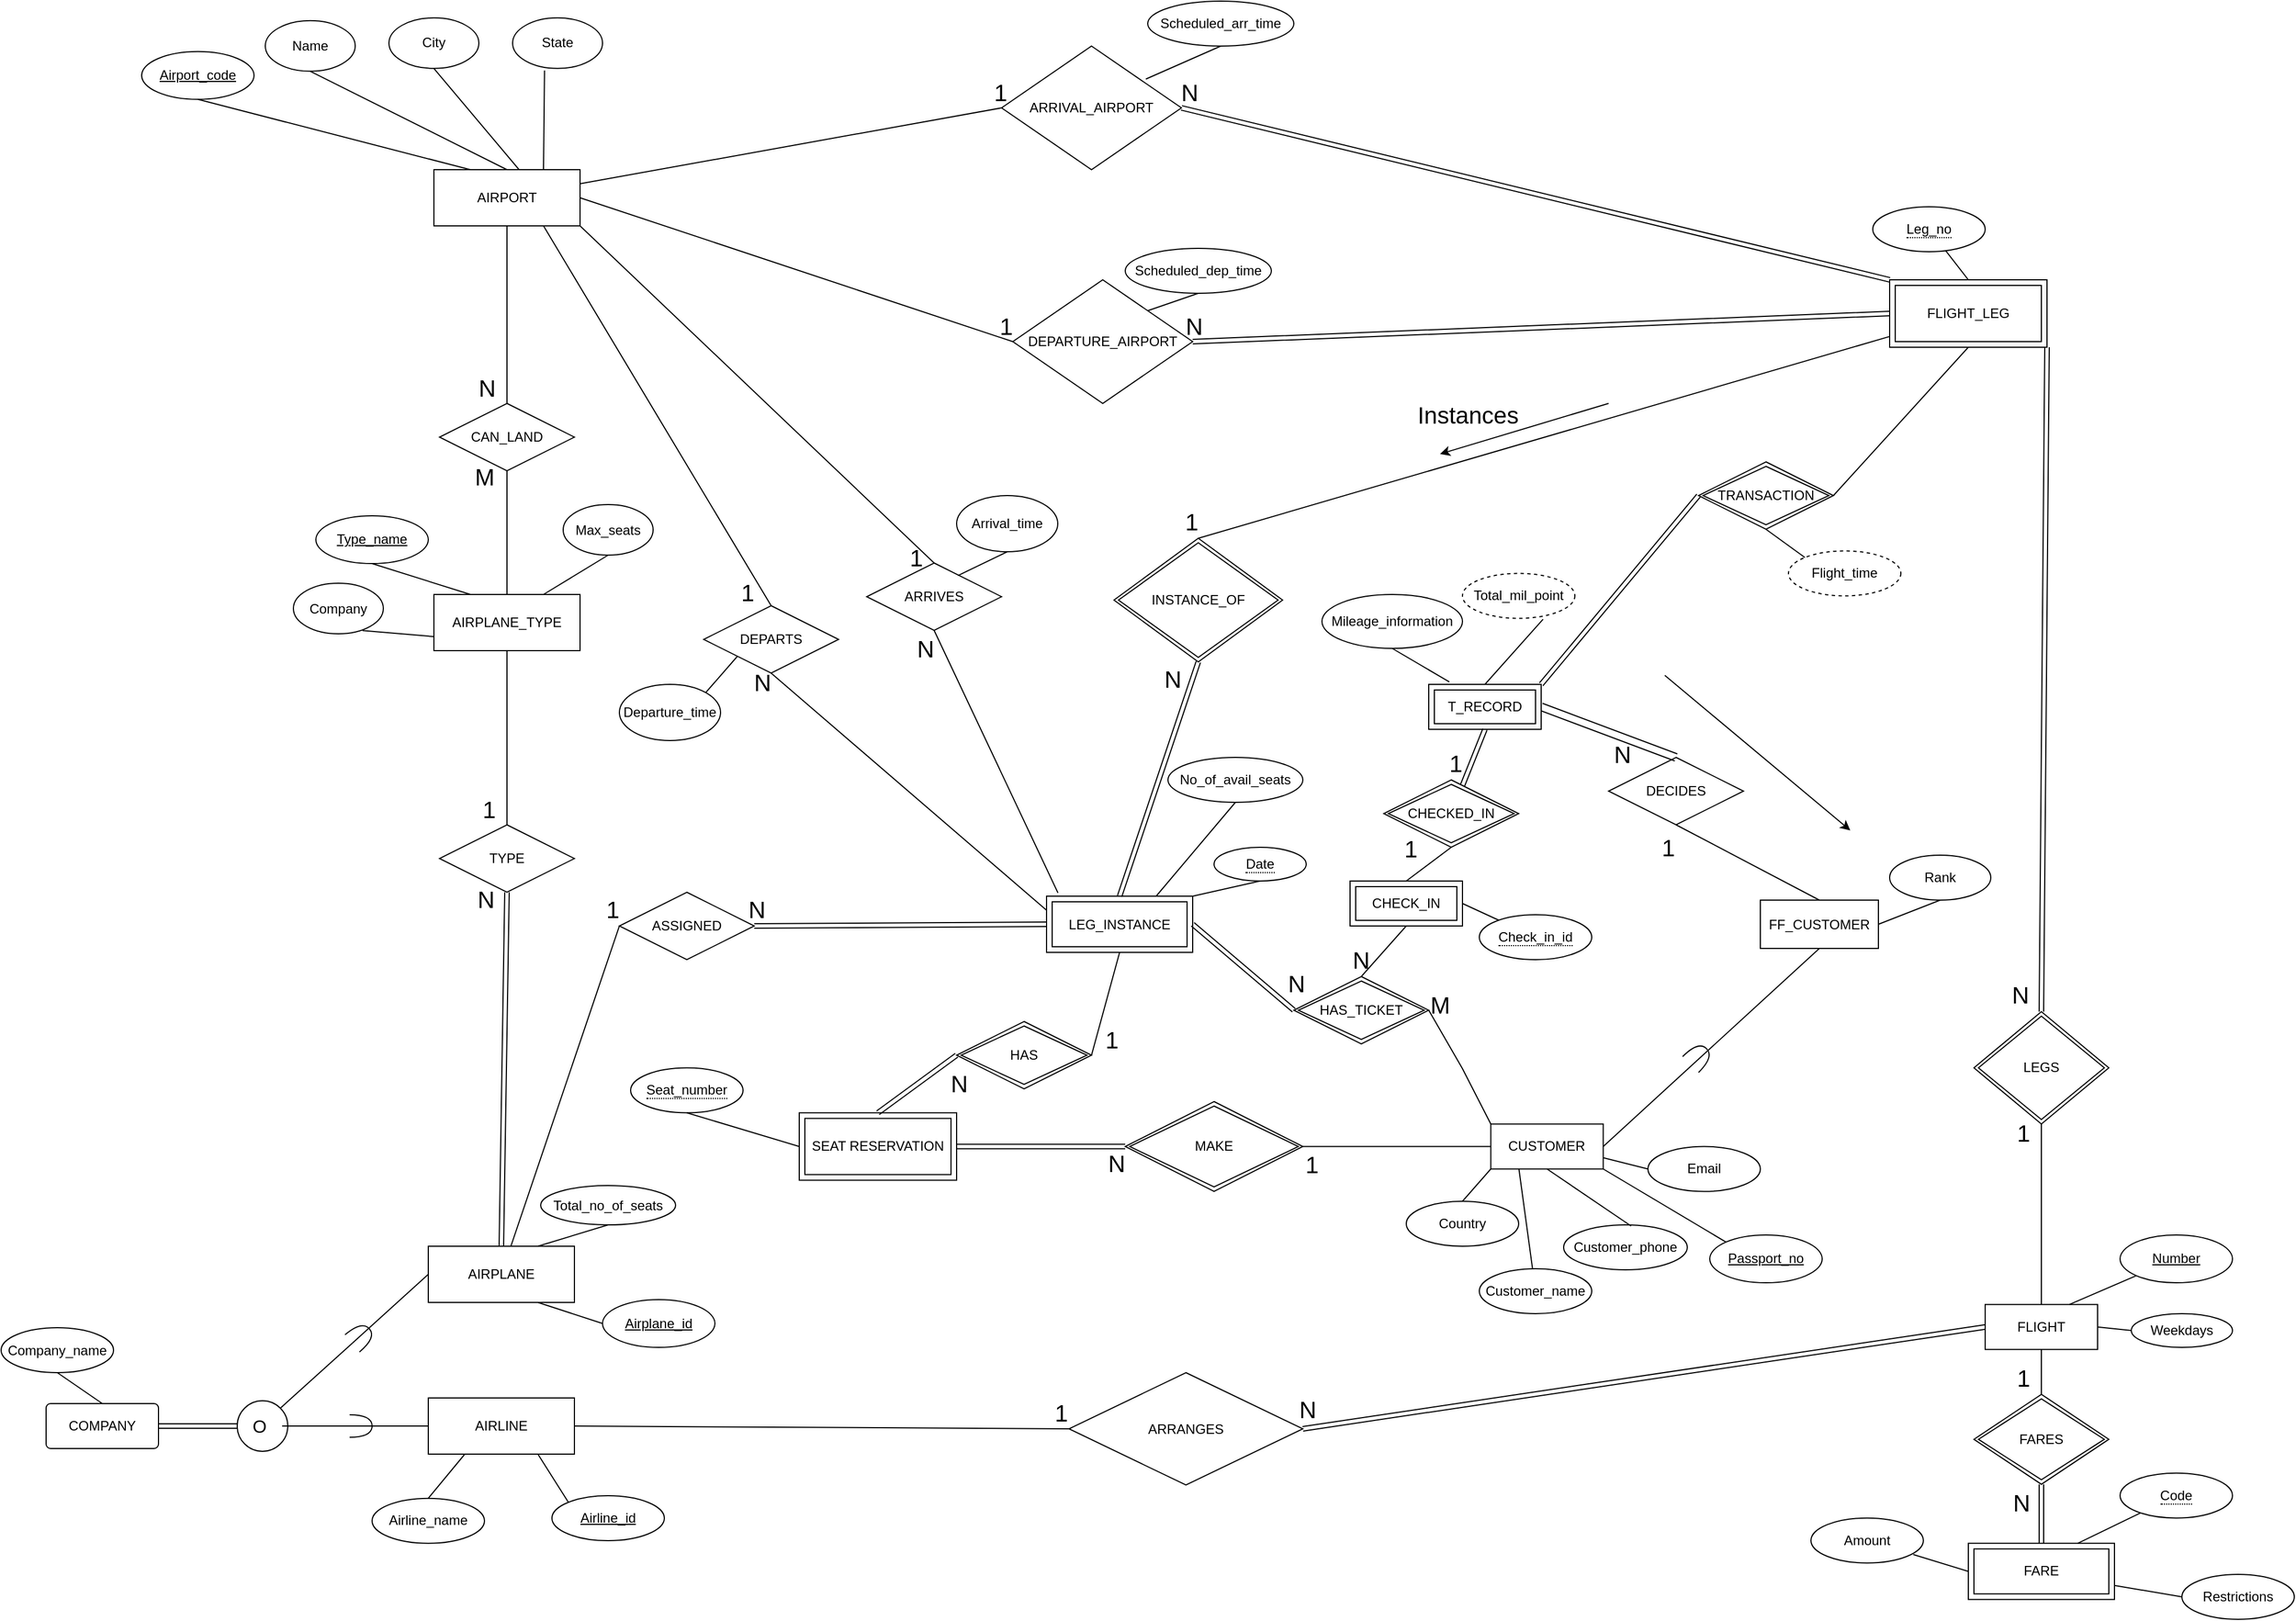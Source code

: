 <mxfile version="14.1.8" type="device"><diagram id="0m6Lggk0SU_BFl-Y3Bvq" name="Sayfa -1"><mxGraphModel dx="1024" dy="2246" grid="1" gridSize="10" guides="1" tooltips="1" connect="1" arrows="1" fold="1" page="1" pageScale="1" pageWidth="2336" pageHeight="1654" math="0" shadow="0"><root><mxCell id="0"/><mxCell id="1" parent="0"/><mxCell id="-zjfR3JGXEc7XonDMsjY-28" value="AIRPORT" style="whiteSpace=wrap;html=1;align=center;spacing=2;" parent="1" vertex="1"><mxGeometry x="525" y="-1430" width="130" height="50" as="geometry"/></mxCell><mxCell id="-zjfR3JGXEc7XonDMsjY-29" value="Airport_code" style="ellipse;whiteSpace=wrap;html=1;align=center;fontStyle=4;spacing=2;" parent="1" vertex="1"><mxGeometry x="265" y="-1535.09" width="100" height="42.5" as="geometry"/></mxCell><mxCell id="-zjfR3JGXEc7XonDMsjY-30" value="Name" style="ellipse;whiteSpace=wrap;html=1;align=center;spacing=2;" parent="1" vertex="1"><mxGeometry x="375" y="-1562.59" width="80" height="45" as="geometry"/></mxCell><mxCell id="-zjfR3JGXEc7XonDMsjY-32" value="City" style="ellipse;whiteSpace=wrap;html=1;align=center;spacing=2;" parent="1" vertex="1"><mxGeometry x="485" y="-1565.09" width="80" height="45" as="geometry"/></mxCell><mxCell id="-zjfR3JGXEc7XonDMsjY-34" value="State" style="ellipse;whiteSpace=wrap;html=1;align=center;spacing=2;" parent="1" vertex="1"><mxGeometry x="595" y="-1565.09" width="80" height="45" as="geometry"/></mxCell><mxCell id="-zjfR3JGXEc7XonDMsjY-36" value="" style="endArrow=none;html=1;rounded=0;entryX=0.25;entryY=0;entryDx=0;entryDy=0;exitX=0.5;exitY=1;exitDx=0;exitDy=0;spacing=2;" parent="1" source="-zjfR3JGXEc7XonDMsjY-29" target="-zjfR3JGXEc7XonDMsjY-28" edge="1"><mxGeometry relative="1" as="geometry"><mxPoint x="305" y="-1490.09" as="sourcePoint"/><mxPoint x="465" y="-1490.09" as="targetPoint"/></mxGeometry></mxCell><mxCell id="-zjfR3JGXEc7XonDMsjY-39" value="" style="endArrow=none;html=1;rounded=0;entryX=0.5;entryY=0;entryDx=0;entryDy=0;exitX=0.5;exitY=1;exitDx=0;exitDy=0;spacing=2;" parent="1" source="-zjfR3JGXEc7XonDMsjY-30" target="-zjfR3JGXEc7XonDMsjY-28" edge="1"><mxGeometry relative="1" as="geometry"><mxPoint x="485" y="-1520.09" as="sourcePoint"/><mxPoint x="645" y="-1520.09" as="targetPoint"/></mxGeometry></mxCell><mxCell id="-zjfR3JGXEc7XonDMsjY-40" value="" style="endArrow=none;html=1;rounded=0;entryX=0.583;entryY=0;entryDx=0;entryDy=0;exitX=0.5;exitY=1;exitDx=0;exitDy=0;entryPerimeter=0;spacing=2;" parent="1" source="-zjfR3JGXEc7XonDMsjY-32" target="-zjfR3JGXEc7XonDMsjY-28" edge="1"><mxGeometry relative="1" as="geometry"><mxPoint x="495" y="-1510.09" as="sourcePoint"/><mxPoint x="525" y="-1450.09" as="targetPoint"/></mxGeometry></mxCell><mxCell id="-zjfR3JGXEc7XonDMsjY-41" value="" style="endArrow=none;html=1;rounded=0;entryX=0.75;entryY=0;entryDx=0;entryDy=0;exitX=0.355;exitY=1.04;exitDx=0;exitDy=0;exitPerimeter=0;spacing=2;" parent="1" source="-zjfR3JGXEc7XonDMsjY-34" target="-zjfR3JGXEc7XonDMsjY-28" edge="1"><mxGeometry relative="1" as="geometry"><mxPoint x="505" y="-1500.09" as="sourcePoint"/><mxPoint x="535" y="-1440.09" as="targetPoint"/></mxGeometry></mxCell><mxCell id="-zjfR3JGXEc7XonDMsjY-42" style="edgeStyle=orthogonalEdgeStyle;rounded=0;orthogonalLoop=1;jettySize=auto;html=1;exitX=0.5;exitY=1;exitDx=0;exitDy=0;spacing=2;" parent="1" source="-zjfR3JGXEc7XonDMsjY-28" target="-zjfR3JGXEc7XonDMsjY-28" edge="1"><mxGeometry relative="1" as="geometry"/></mxCell><mxCell id="l165lB3-NGiqIHJ3d1AK-7" value="CAN_LAND" style="shape=rhombus;perimeter=rhombusPerimeter;whiteSpace=wrap;html=1;align=center;spacing=2;" parent="1" vertex="1"><mxGeometry x="530" y="-1222" width="120" height="60" as="geometry"/></mxCell><mxCell id="l165lB3-NGiqIHJ3d1AK-9" value="" style="endArrow=none;html=1;rounded=0;entryX=0.5;entryY=1;entryDx=0;entryDy=0;spacing=2;" parent="1" target="l165lB3-NGiqIHJ3d1AK-7" edge="1"><mxGeometry relative="1" as="geometry"><mxPoint x="590" y="-1052" as="sourcePoint"/><mxPoint x="820" y="-1072" as="targetPoint"/></mxGeometry></mxCell><mxCell id="l165lB3-NGiqIHJ3d1AK-10" value="M" style="resizable=0;html=1;align=right;verticalAlign=bottom;fontSize=21;spacing=2;" parent="l165lB3-NGiqIHJ3d1AK-9" connectable="0" vertex="1"><mxGeometry x="1" relative="1" as="geometry"><mxPoint x="-10.04" y="19.72" as="offset"/></mxGeometry></mxCell><mxCell id="l165lB3-NGiqIHJ3d1AK-11" value="" style="endArrow=none;html=1;rounded=0;exitX=0.5;exitY=1;exitDx=0;exitDy=0;entryX=0.5;entryY=0;entryDx=0;entryDy=0;spacing=2;" parent="1" source="-zjfR3JGXEc7XonDMsjY-28" target="l165lB3-NGiqIHJ3d1AK-7" edge="1"><mxGeometry relative="1" as="geometry"><mxPoint x="660" y="-1242" as="sourcePoint"/><mxPoint x="820" y="-1242" as="targetPoint"/></mxGeometry></mxCell><mxCell id="l165lB3-NGiqIHJ3d1AK-12" value="&lt;font style=&quot;font-size: 21px&quot;&gt;N&lt;/font&gt;" style="resizable=0;html=1;align=right;verticalAlign=bottom;spacing=2;" parent="l165lB3-NGiqIHJ3d1AK-11" connectable="0" vertex="1"><mxGeometry x="1" relative="1" as="geometry"><mxPoint x="-10" as="offset"/></mxGeometry></mxCell><mxCell id="l165lB3-NGiqIHJ3d1AK-14" value="AIRPLANE_TYPE" style="whiteSpace=wrap;html=1;align=center;spacing=2;" parent="1" vertex="1"><mxGeometry x="525" y="-1052" width="130" height="50" as="geometry"/></mxCell><mxCell id="l165lB3-NGiqIHJ3d1AK-16" value="Type_name" style="ellipse;whiteSpace=wrap;html=1;align=center;fontStyle=4;spacing=2;" parent="1" vertex="1"><mxGeometry x="420" y="-1122" width="100" height="42.5" as="geometry"/></mxCell><mxCell id="l165lB3-NGiqIHJ3d1AK-18" value="Max_seats" style="ellipse;whiteSpace=wrap;html=1;align=center;spacing=2;" parent="1" vertex="1"><mxGeometry x="640" y="-1132" width="80" height="45" as="geometry"/></mxCell><mxCell id="l165lB3-NGiqIHJ3d1AK-19" value="" style="endArrow=none;html=1;rounded=0;entryX=0.5;entryY=1;entryDx=0;entryDy=0;exitX=0.75;exitY=0;exitDx=0;exitDy=0;spacing=2;" parent="1" source="l165lB3-NGiqIHJ3d1AK-14" target="l165lB3-NGiqIHJ3d1AK-18" edge="1"><mxGeometry relative="1" as="geometry"><mxPoint x="660" y="-1132" as="sourcePoint"/><mxPoint x="820" y="-1132" as="targetPoint"/></mxGeometry></mxCell><mxCell id="l165lB3-NGiqIHJ3d1AK-21" value="Company" style="ellipse;whiteSpace=wrap;html=1;align=center;spacing=2;" parent="1" vertex="1"><mxGeometry x="400" y="-1062" width="80" height="45" as="geometry"/></mxCell><mxCell id="l165lB3-NGiqIHJ3d1AK-22" value="" style="endArrow=none;html=1;rounded=0;entryX=0.5;entryY=1;entryDx=0;entryDy=0;exitX=0.25;exitY=0;exitDx=0;exitDy=0;spacing=2;" parent="1" source="l165lB3-NGiqIHJ3d1AK-14" target="l165lB3-NGiqIHJ3d1AK-16" edge="1"><mxGeometry relative="1" as="geometry"><mxPoint x="632.5" y="-1042" as="sourcePoint"/><mxPoint x="690" y="-1077" as="targetPoint"/></mxGeometry></mxCell><mxCell id="l165lB3-NGiqIHJ3d1AK-23" value="" style="endArrow=none;html=1;rounded=0;entryX=0;entryY=0.75;entryDx=0;entryDy=0;exitX=0.769;exitY=0.936;exitDx=0;exitDy=0;exitPerimeter=0;spacing=2;" parent="1" source="l165lB3-NGiqIHJ3d1AK-21" target="l165lB3-NGiqIHJ3d1AK-14" edge="1"><mxGeometry relative="1" as="geometry"><mxPoint x="460" y="-1022" as="sourcePoint"/><mxPoint x="520" y="-1012" as="targetPoint"/></mxGeometry></mxCell><mxCell id="l165lB3-NGiqIHJ3d1AK-26" value="" style="endArrow=none;html=1;rounded=0;exitX=0.5;exitY=1;exitDx=0;exitDy=0;spacing=2;" parent="1" source="l165lB3-NGiqIHJ3d1AK-14" target="l165lB3-NGiqIHJ3d1AK-28" edge="1"><mxGeometry relative="1" as="geometry"><mxPoint x="680" y="-892" as="sourcePoint"/><mxPoint x="590" y="-892" as="targetPoint"/></mxGeometry></mxCell><mxCell id="l165lB3-NGiqIHJ3d1AK-27" value="1" style="resizable=0;html=1;align=right;verticalAlign=bottom;fontSize=21;spacing=2;" parent="l165lB3-NGiqIHJ3d1AK-26" connectable="0" vertex="1"><mxGeometry x="1" relative="1" as="geometry"><mxPoint x="-10" as="offset"/></mxGeometry></mxCell><mxCell id="l165lB3-NGiqIHJ3d1AK-28" value="TYPE" style="shape=rhombus;perimeter=rhombusPerimeter;whiteSpace=wrap;html=1;align=center;spacing=2;" parent="1" vertex="1"><mxGeometry x="530" y="-847" width="120" height="60" as="geometry"/></mxCell><mxCell id="l165lB3-NGiqIHJ3d1AK-29" value="" style="shape=link;html=1;rounded=0;entryX=0.5;entryY=1;entryDx=0;entryDy=0;exitX=0.5;exitY=0;exitDx=0;exitDy=0;spacing=2;" parent="1" source="l165lB3-NGiqIHJ3d1AK-31" target="l165lB3-NGiqIHJ3d1AK-28" edge="1"><mxGeometry relative="1" as="geometry"><mxPoint x="590" y="-792" as="sourcePoint"/><mxPoint x="840" y="-822" as="targetPoint"/></mxGeometry></mxCell><mxCell id="l165lB3-NGiqIHJ3d1AK-30" value="N" style="resizable=0;html=1;align=right;verticalAlign=bottom;fontSize=21;spacing=2;" parent="l165lB3-NGiqIHJ3d1AK-29" connectable="0" vertex="1"><mxGeometry x="1" relative="1" as="geometry"><mxPoint x="-10" y="20" as="offset"/></mxGeometry></mxCell><mxCell id="l165lB3-NGiqIHJ3d1AK-31" value="AIRPLANE" style="whiteSpace=wrap;html=1;align=center;strokeOpacity=100;spacing=2;" parent="1" vertex="1"><mxGeometry x="520" y="-472" width="130" height="50" as="geometry"/></mxCell><mxCell id="l165lB3-NGiqIHJ3d1AK-32" value="Airplane_id" style="ellipse;whiteSpace=wrap;html=1;align=center;fontStyle=4;spacing=2;" parent="1" vertex="1"><mxGeometry x="675" y="-424.5" width="100" height="42.5" as="geometry"/></mxCell><mxCell id="l165lB3-NGiqIHJ3d1AK-33" value="" style="endArrow=none;html=1;rounded=0;exitX=0;exitY=0.5;exitDx=0;exitDy=0;entryX=0.75;entryY=1;entryDx=0;entryDy=0;spacing=2;" parent="1" source="l165lB3-NGiqIHJ3d1AK-32" target="l165lB3-NGiqIHJ3d1AK-31" edge="1"><mxGeometry relative="1" as="geometry"><mxPoint x="450" y="-752" as="sourcePoint"/><mxPoint x="610" y="-752" as="targetPoint"/></mxGeometry></mxCell><mxCell id="l165lB3-NGiqIHJ3d1AK-34" value="Total_no_of_seats" style="ellipse;whiteSpace=wrap;html=1;align=center;spacing=2;" parent="1" vertex="1"><mxGeometry x="620" y="-526" width="120" height="35" as="geometry"/></mxCell><mxCell id="l165lB3-NGiqIHJ3d1AK-35" value="" style="endArrow=none;html=1;rounded=0;exitX=0.75;exitY=0;exitDx=0;exitDy=0;entryX=0.5;entryY=1;entryDx=0;entryDy=0;spacing=2;" parent="1" source="l165lB3-NGiqIHJ3d1AK-31" target="l165lB3-NGiqIHJ3d1AK-34" edge="1"><mxGeometry relative="1" as="geometry"><mxPoint x="600" y="-872" as="sourcePoint"/><mxPoint x="760" y="-872" as="targetPoint"/></mxGeometry></mxCell><mxCell id="l165lB3-NGiqIHJ3d1AK-36" value="" style="endArrow=none;html=1;rounded=0;entryX=0;entryY=0.5;entryDx=0;entryDy=0;spacing=2;" parent="1" source="l165lB3-NGiqIHJ3d1AK-31" target="l165lB3-NGiqIHJ3d1AK-38" edge="1"><mxGeometry relative="1" as="geometry"><mxPoint x="655" y="-757.34" as="sourcePoint"/><mxPoint x="780" y="-757" as="targetPoint"/></mxGeometry></mxCell><mxCell id="l165lB3-NGiqIHJ3d1AK-37" value="1" style="resizable=0;html=1;align=right;verticalAlign=bottom;fontSize=21;spacing=2;" parent="l165lB3-NGiqIHJ3d1AK-36" connectable="0" vertex="1"><mxGeometry x="1" relative="1" as="geometry"><mxPoint x="0.17" as="offset"/></mxGeometry></mxCell><mxCell id="l165lB3-NGiqIHJ3d1AK-38" value="ASSIGNED" style="shape=rhombus;perimeter=rhombusPerimeter;whiteSpace=wrap;html=1;align=center;spacing=2;" parent="1" vertex="1"><mxGeometry x="690" y="-787" width="120" height="60" as="geometry"/></mxCell><mxCell id="l165lB3-NGiqIHJ3d1AK-39" value="" style="shape=link;html=1;rounded=0;entryX=1;entryY=0.5;entryDx=0;entryDy=0;exitX=0;exitY=0.5;exitDx=0;exitDy=0;spacing=2;" parent="1" source="l165lB3-NGiqIHJ3d1AK-41" target="l165lB3-NGiqIHJ3d1AK-38" edge="1"><mxGeometry relative="1" as="geometry"><mxPoint x="1040" y="-757" as="sourcePoint"/><mxPoint x="950" y="-792" as="targetPoint"/></mxGeometry></mxCell><mxCell id="l165lB3-NGiqIHJ3d1AK-40" value="N" style="resizable=0;html=1;align=right;verticalAlign=bottom;fontSize=21;spacing=2;" parent="l165lB3-NGiqIHJ3d1AK-39" connectable="0" vertex="1"><mxGeometry x="1" relative="1" as="geometry"><mxPoint x="10" as="offset"/></mxGeometry></mxCell><mxCell id="l165lB3-NGiqIHJ3d1AK-41" value="LEG_INSTANCE" style="shape=ext;margin=3;double=1;whiteSpace=wrap;html=1;align=center;spacing=2;" parent="1" vertex="1"><mxGeometry x="1070" y="-783.5" width="130" height="50" as="geometry"/></mxCell><mxCell id="l165lB3-NGiqIHJ3d1AK-43" value="" style="endArrow=none;html=1;rounded=0;entryX=0.5;entryY=1;entryDx=0;entryDy=0;exitX=1;exitY=0;exitDx=0;exitDy=0;spacing=2;" parent="1" source="l165lB3-NGiqIHJ3d1AK-41" target="l165lB3-NGiqIHJ3d1AK-44" edge="1"><mxGeometry relative="1" as="geometry"><mxPoint x="1120" y="-842" as="sourcePoint"/><mxPoint x="1348.0" y="-767" as="targetPoint"/></mxGeometry></mxCell><mxCell id="l165lB3-NGiqIHJ3d1AK-44" value="&lt;span style=&quot;border-bottom: 1px dotted&quot;&gt;Date&lt;/span&gt;" style="ellipse;whiteSpace=wrap;html=1;align=center;spacing=2;" parent="1" vertex="1"><mxGeometry x="1219" y="-827" width="82" height="30" as="geometry"/></mxCell><mxCell id="l165lB3-NGiqIHJ3d1AK-48" value="DEPARTS" style="shape=rhombus;perimeter=rhombusPerimeter;whiteSpace=wrap;html=1;align=center;spacing=2;" parent="1" vertex="1"><mxGeometry x="765" y="-1042" width="120" height="60" as="geometry"/></mxCell><mxCell id="l165lB3-NGiqIHJ3d1AK-51" value="ARRIVES" style="shape=rhombus;perimeter=rhombusPerimeter;whiteSpace=wrap;html=1;align=center;spacing=2;" parent="1" vertex="1"><mxGeometry x="910" y="-1080" width="120" height="60" as="geometry"/></mxCell><mxCell id="l165lB3-NGiqIHJ3d1AK-54" value="" style="endArrow=none;html=1;rounded=0;exitX=0.078;exitY=-0.059;exitDx=0;exitDy=0;entryX=0.5;entryY=1;entryDx=0;entryDy=0;exitPerimeter=0;spacing=2;" parent="1" source="l165lB3-NGiqIHJ3d1AK-41" target="l165lB3-NGiqIHJ3d1AK-51" edge="1"><mxGeometry relative="1" as="geometry"><mxPoint x="1130" y="-842" as="sourcePoint"/><mxPoint x="930" y="-1084.5" as="targetPoint"/></mxGeometry></mxCell><mxCell id="l165lB3-NGiqIHJ3d1AK-55" value="N" style="resizable=0;html=1;align=right;verticalAlign=bottom;fontSize=21;spacing=2;" parent="l165lB3-NGiqIHJ3d1AK-54" connectable="0" vertex="1"><mxGeometry x="1" relative="1" as="geometry"><mxPoint y="30" as="offset"/></mxGeometry></mxCell><mxCell id="l165lB3-NGiqIHJ3d1AK-56" value="Departure_time" style="ellipse;whiteSpace=wrap;html=1;align=center;spacing=2;" parent="1" vertex="1"><mxGeometry x="690" y="-972" width="90" height="50" as="geometry"/></mxCell><mxCell id="l165lB3-NGiqIHJ3d1AK-57" value="" style="endArrow=none;html=1;rounded=0;entryX=0;entryY=1;entryDx=0;entryDy=0;exitX=1;exitY=0;exitDx=0;exitDy=0;spacing=2;" parent="1" source="l165lB3-NGiqIHJ3d1AK-56" target="l165lB3-NGiqIHJ3d1AK-48" edge="1"><mxGeometry relative="1" as="geometry"><mxPoint x="760" y="-972" as="sourcePoint"/><mxPoint x="1085" y="-862" as="targetPoint"/></mxGeometry></mxCell><mxCell id="l165lB3-NGiqIHJ3d1AK-58" value="Arrival_time" style="ellipse;whiteSpace=wrap;html=1;align=center;spacing=2;" parent="1" vertex="1"><mxGeometry x="990" y="-1140" width="90" height="50" as="geometry"/></mxCell><mxCell id="l165lB3-NGiqIHJ3d1AK-59" value="" style="endArrow=none;html=1;rounded=0;entryX=0.5;entryY=1;entryDx=0;entryDy=0;exitX=0.677;exitY=0.186;exitDx=0;exitDy=0;exitPerimeter=0;spacing=2;" parent="1" source="l165lB3-NGiqIHJ3d1AK-51" target="l165lB3-NGiqIHJ3d1AK-58" edge="1"><mxGeometry relative="1" as="geometry"><mxPoint x="1025" y="-1012" as="sourcePoint"/><mxPoint x="1085" y="-982" as="targetPoint"/></mxGeometry></mxCell><mxCell id="l165lB3-NGiqIHJ3d1AK-62" value="" style="shape=link;html=1;rounded=0;exitX=0.5;exitY=0;exitDx=0;exitDy=0;entryX=0.5;entryY=1;entryDx=0;entryDy=0;spacing=2;" parent="1" source="l165lB3-NGiqIHJ3d1AK-41" target="l165lB3-NGiqIHJ3d1AK-64" edge="1"><mxGeometry relative="1" as="geometry"><mxPoint x="1050" y="-962" as="sourcePoint"/><mxPoint x="1065" y="-1042" as="targetPoint"/></mxGeometry></mxCell><mxCell id="l165lB3-NGiqIHJ3d1AK-63" value="N" style="resizable=0;html=1;align=right;verticalAlign=bottom;fontSize=21;spacing=2;" parent="l165lB3-NGiqIHJ3d1AK-62" connectable="0" vertex="1"><mxGeometry x="1" relative="1" as="geometry"><mxPoint x="-15" y="30" as="offset"/></mxGeometry></mxCell><mxCell id="l165lB3-NGiqIHJ3d1AK-64" value="INSTANCE_OF" style="shape=rhombus;double=1;perimeter=rhombusPerimeter;whiteSpace=wrap;html=1;align=center;spacing=2;" parent="1" vertex="1"><mxGeometry x="1130" y="-1102" width="150" height="110" as="geometry"/></mxCell><mxCell id="l165lB3-NGiqIHJ3d1AK-65" value="" style="endArrow=none;html=1;rounded=0;entryX=0.5;entryY=0;entryDx=0;entryDy=0;spacing=2;" parent="1" source="l165lB3-NGiqIHJ3d1AK-67" target="l165lB3-NGiqIHJ3d1AK-64" edge="1"><mxGeometry relative="1" as="geometry"><mxPoint x="1490" y="-1332" as="sourcePoint"/><mxPoint x="1400" y="-1182" as="targetPoint"/></mxGeometry></mxCell><mxCell id="l165lB3-NGiqIHJ3d1AK-66" value="1" style="resizable=0;html=1;align=right;verticalAlign=bottom;fontSize=21;spacing=2;" parent="l165lB3-NGiqIHJ3d1AK-65" connectable="0" vertex="1"><mxGeometry x="1" relative="1" as="geometry"/></mxCell><mxCell id="l165lB3-NGiqIHJ3d1AK-67" value="FLIGHT_LEG" style="shape=ext;margin=3;double=1;whiteSpace=wrap;html=1;align=center;spacing=2;" parent="1" vertex="1"><mxGeometry x="1820" y="-1332" width="140" height="60" as="geometry"/></mxCell><mxCell id="l165lB3-NGiqIHJ3d1AK-71" value="" style="shape=link;html=1;rounded=0;entryX=1;entryY=0.5;entryDx=0;entryDy=0;exitX=0;exitY=0;exitDx=0;exitDy=0;spacing=2;" parent="1" source="l165lB3-NGiqIHJ3d1AK-67" target="NIarpNmymj73CgGTM3yR-58" edge="1"><mxGeometry relative="1" as="geometry"><mxPoint x="960" y="-1242" as="sourcePoint"/><mxPoint x="1200" y="-1480.09" as="targetPoint"/><Array as="points"/></mxGeometry></mxCell><mxCell id="l165lB3-NGiqIHJ3d1AK-72" value="N" style="resizable=0;html=1;align=right;verticalAlign=bottom;fontSize=21;spacing=2;" parent="l165lB3-NGiqIHJ3d1AK-71" connectable="0" vertex="1"><mxGeometry x="1" relative="1" as="geometry"><mxPoint x="15.59" y="0.27" as="offset"/></mxGeometry></mxCell><mxCell id="l165lB3-NGiqIHJ3d1AK-76" value="" style="shape=link;html=1;rounded=0;entryX=1;entryY=0.5;entryDx=0;entryDy=0;exitX=0;exitY=0.5;exitDx=0;exitDy=0;spacing=2;" parent="1" source="l165lB3-NGiqIHJ3d1AK-67" target="NIarpNmymj73CgGTM3yR-59" edge="1"><mxGeometry relative="1" as="geometry"><mxPoint x="1450" y="-1362" as="sourcePoint"/><mxPoint x="1170" y="-1277" as="targetPoint"/></mxGeometry></mxCell><mxCell id="l165lB3-NGiqIHJ3d1AK-77" value="N" style="resizable=0;html=1;align=right;verticalAlign=bottom;fontSize=21;spacing=2;" parent="l165lB3-NGiqIHJ3d1AK-76" connectable="0" vertex="1"><mxGeometry x="1" relative="1" as="geometry"><mxPoint x="9.44" y="0.13" as="offset"/></mxGeometry></mxCell><mxCell id="l165lB3-NGiqIHJ3d1AK-79" value="Scheduled_arr_time" style="ellipse;whiteSpace=wrap;html=1;align=center;spacing=2;" parent="1" vertex="1"><mxGeometry x="1160" y="-1580" width="130" height="40" as="geometry"/></mxCell><mxCell id="l165lB3-NGiqIHJ3d1AK-80" value="" style="endArrow=none;html=1;rounded=0;entryX=0.5;entryY=1;entryDx=0;entryDy=0;exitX=0.802;exitY=0.267;exitDx=0;exitDy=0;spacing=2;exitPerimeter=0;" parent="1" source="NIarpNmymj73CgGTM3yR-58" target="l165lB3-NGiqIHJ3d1AK-79" edge="1"><mxGeometry relative="1" as="geometry"><mxPoint x="1160" y="-1507.59" as="sourcePoint"/><mxPoint x="1180" y="-1422" as="targetPoint"/></mxGeometry></mxCell><mxCell id="l165lB3-NGiqIHJ3d1AK-81" value="Scheduled_dep_time" style="ellipse;whiteSpace=wrap;html=1;align=center;spacing=2;" parent="1" vertex="1"><mxGeometry x="1140" y="-1360" width="130" height="40" as="geometry"/></mxCell><mxCell id="l165lB3-NGiqIHJ3d1AK-82" value="" style="endArrow=none;html=1;rounded=0;entryX=0.5;entryY=1;entryDx=0;entryDy=0;exitX=1;exitY=0;exitDx=0;exitDy=0;spacing=2;" parent="1" source="NIarpNmymj73CgGTM3yR-59" target="l165lB3-NGiqIHJ3d1AK-81" edge="1"><mxGeometry relative="1" as="geometry"><mxPoint x="1130" y="-1304.5" as="sourcePoint"/><mxPoint x="1265" y="-1532" as="targetPoint"/></mxGeometry></mxCell><mxCell id="l165lB3-NGiqIHJ3d1AK-83" value="&lt;span style=&quot;border-bottom: 1px dotted&quot;&gt;Leg_no&lt;/span&gt;" style="ellipse;whiteSpace=wrap;html=1;align=center;spacing=2;" parent="1" vertex="1"><mxGeometry x="1805" y="-1397" width="100" height="40" as="geometry"/></mxCell><mxCell id="l165lB3-NGiqIHJ3d1AK-85" value="" style="endArrow=none;html=1;rounded=0;entryX=0.5;entryY=0;entryDx=0;entryDy=0;spacing=2;" parent="1" source="l165lB3-NGiqIHJ3d1AK-83" target="l165lB3-NGiqIHJ3d1AK-67" edge="1"><mxGeometry relative="1" as="geometry"><mxPoint x="1515" y="-1527" as="sourcePoint"/><mxPoint x="1515" y="-1367" as="targetPoint"/></mxGeometry></mxCell><mxCell id="l165lB3-NGiqIHJ3d1AK-86" value="No_of_avail_seats" style="ellipse;whiteSpace=wrap;html=1;align=center;spacing=2;" parent="1" vertex="1"><mxGeometry x="1178" y="-907" width="120" height="40" as="geometry"/></mxCell><mxCell id="l165lB3-NGiqIHJ3d1AK-87" value="" style="endArrow=none;html=1;rounded=0;entryX=0.5;entryY=1;entryDx=0;entryDy=0;exitX=0.75;exitY=0;exitDx=0;exitDy=0;spacing=2;" parent="1" source="l165lB3-NGiqIHJ3d1AK-41" target="l165lB3-NGiqIHJ3d1AK-86" edge="1"><mxGeometry relative="1" as="geometry"><mxPoint x="1230" y="-652" as="sourcePoint"/><mxPoint x="1390" y="-652" as="targetPoint"/></mxGeometry></mxCell><mxCell id="l165lB3-NGiqIHJ3d1AK-88" value="LEGS" style="shape=rhombus;double=1;perimeter=rhombusPerimeter;whiteSpace=wrap;html=1;align=center;spacing=2;" parent="1" vertex="1"><mxGeometry x="1895" y="-680.75" width="120" height="100" as="geometry"/></mxCell><mxCell id="l165lB3-NGiqIHJ3d1AK-89" value="" style="shape=link;html=1;rounded=0;entryX=0.5;entryY=0;entryDx=0;entryDy=0;exitX=1;exitY=1;exitDx=0;exitDy=0;spacing=2;" parent="1" source="l165lB3-NGiqIHJ3d1AK-67" target="l165lB3-NGiqIHJ3d1AK-88" edge="1"><mxGeometry relative="1" as="geometry"><mxPoint x="1880" y="-1272" as="sourcePoint"/><mxPoint x="1900" y="-1282" as="targetPoint"/></mxGeometry></mxCell><mxCell id="l165lB3-NGiqIHJ3d1AK-90" value="N" style="resizable=0;html=1;align=right;verticalAlign=bottom;fontSize=21;spacing=2;" parent="l165lB3-NGiqIHJ3d1AK-89" connectable="0" vertex="1"><mxGeometry x="1" relative="1" as="geometry"><mxPoint x="-10" y="-0.59" as="offset"/></mxGeometry></mxCell><mxCell id="l165lB3-NGiqIHJ3d1AK-91" value="" style="endArrow=none;html=1;rounded=0;entryX=0.5;entryY=1;entryDx=0;entryDy=0;exitX=0.5;exitY=0;exitDx=0;exitDy=0;spacing=2;" parent="1" source="l165lB3-NGiqIHJ3d1AK-93" target="l165lB3-NGiqIHJ3d1AK-88" edge="1"><mxGeometry relative="1" as="geometry"><mxPoint x="1955" y="-430.16" as="sourcePoint"/><mxPoint x="1775" y="-530.16" as="targetPoint"/></mxGeometry></mxCell><mxCell id="l165lB3-NGiqIHJ3d1AK-92" value="1" style="resizable=0;html=1;align=right;verticalAlign=bottom;fontSize=21;spacing=2;" parent="l165lB3-NGiqIHJ3d1AK-91" connectable="0" vertex="1"><mxGeometry x="1" relative="1" as="geometry"><mxPoint x="-10" y="21.84" as="offset"/></mxGeometry></mxCell><mxCell id="l165lB3-NGiqIHJ3d1AK-93" value="FLIGHT" style="whiteSpace=wrap;html=1;align=center;spacing=2;" parent="1" vertex="1"><mxGeometry x="1905" y="-420.16" width="100" height="40" as="geometry"/></mxCell><mxCell id="l165lB3-NGiqIHJ3d1AK-100" value="Weekdays" style="ellipse;whiteSpace=wrap;html=1;align=center;spacing=2;" parent="1" vertex="1"><mxGeometry x="2035.0" y="-412" width="90" height="30" as="geometry"/></mxCell><mxCell id="l165lB3-NGiqIHJ3d1AK-101" value="" style="endArrow=none;html=1;rounded=0;exitX=0.5;exitY=1;exitDx=0;exitDy=0;entryX=0.5;entryY=0;entryDx=0;entryDy=0;spacing=2;" parent="1" source="l165lB3-NGiqIHJ3d1AK-93" target="l165lB3-NGiqIHJ3d1AK-103" edge="1"><mxGeometry relative="1" as="geometry"><mxPoint x="2085" y="-280.16" as="sourcePoint"/><mxPoint x="1955" y="-300.16" as="targetPoint"/></mxGeometry></mxCell><mxCell id="l165lB3-NGiqIHJ3d1AK-102" value="1" style="resizable=0;html=1;align=right;verticalAlign=bottom;fontSize=21;spacing=2;" parent="l165lB3-NGiqIHJ3d1AK-101" connectable="0" vertex="1"><mxGeometry x="1" relative="1" as="geometry"><mxPoint x="-10" as="offset"/></mxGeometry></mxCell><mxCell id="l165lB3-NGiqIHJ3d1AK-103" value="FARES" style="shape=rhombus;double=1;perimeter=rhombusPerimeter;whiteSpace=wrap;html=1;align=center;spacing=2;" parent="1" vertex="1"><mxGeometry x="1895" y="-340.16" width="120" height="80" as="geometry"/></mxCell><mxCell id="l165lB3-NGiqIHJ3d1AK-105" value="" style="shape=link;html=1;rounded=0;entryX=0.5;entryY=1;entryDx=0;entryDy=0;exitX=0.5;exitY=0;exitDx=0;exitDy=0;spacing=2;" parent="1" source="l165lB3-NGiqIHJ3d1AK-107" target="l165lB3-NGiqIHJ3d1AK-103" edge="1"><mxGeometry relative="1" as="geometry"><mxPoint x="1955" y="-170.16" as="sourcePoint"/><mxPoint x="1935" y="-300.16" as="targetPoint"/></mxGeometry></mxCell><mxCell id="l165lB3-NGiqIHJ3d1AK-106" value="N" style="resizable=0;html=1;align=right;verticalAlign=bottom;fontSize=21;spacing=2;" parent="l165lB3-NGiqIHJ3d1AK-105" connectable="0" vertex="1"><mxGeometry x="1" relative="1" as="geometry"><mxPoint x="-10" y="30.83" as="offset"/></mxGeometry></mxCell><mxCell id="l165lB3-NGiqIHJ3d1AK-107" value="FARE" style="shape=ext;margin=3;double=1;whiteSpace=wrap;html=1;align=center;spacing=2;" parent="1" vertex="1"><mxGeometry x="1890" y="-207.66" width="130" height="50" as="geometry"/></mxCell><mxCell id="l165lB3-NGiqIHJ3d1AK-109" value="Restrictions" style="ellipse;whiteSpace=wrap;html=1;align=center;spacing=2;" parent="1" vertex="1"><mxGeometry x="2080" y="-180.0" width="100" height="40" as="geometry"/></mxCell><mxCell id="l165lB3-NGiqIHJ3d1AK-110" value="" style="endArrow=none;html=1;rounded=0;exitX=1;exitY=0.75;exitDx=0;exitDy=0;entryX=0;entryY=0.5;entryDx=0;entryDy=0;spacing=2;" parent="1" source="l165lB3-NGiqIHJ3d1AK-107" target="l165lB3-NGiqIHJ3d1AK-109" edge="1"><mxGeometry relative="1" as="geometry"><mxPoint x="2035.0" y="-150.16" as="sourcePoint"/><mxPoint x="2195" y="-150.16" as="targetPoint"/></mxGeometry></mxCell><mxCell id="l165lB3-NGiqIHJ3d1AK-111" value="Amount" style="ellipse;whiteSpace=wrap;html=1;align=center;spacing=2;" parent="1" vertex="1"><mxGeometry x="1750" y="-230.16" width="100" height="40" as="geometry"/></mxCell><mxCell id="l165lB3-NGiqIHJ3d1AK-112" value="" style="endArrow=none;html=1;rounded=0;entryX=0.911;entryY=0.813;entryDx=0;entryDy=0;exitX=0;exitY=0.5;exitDx=0;exitDy=0;entryPerimeter=0;spacing=2;" parent="1" source="l165lB3-NGiqIHJ3d1AK-107" target="l165lB3-NGiqIHJ3d1AK-111" edge="1"><mxGeometry relative="1" as="geometry"><mxPoint x="1935" y="-300.16" as="sourcePoint"/><mxPoint x="2070.5" y="-104.47" as="targetPoint"/></mxGeometry></mxCell><mxCell id="l165lB3-NGiqIHJ3d1AK-113" value="" style="endArrow=none;html=1;rounded=0;exitX=0.75;exitY=0;exitDx=0;exitDy=0;spacing=2;" parent="1" source="l165lB3-NGiqIHJ3d1AK-107" target="l165lB3-NGiqIHJ3d1AK-114" edge="1"><mxGeometry relative="1" as="geometry"><mxPoint x="1935" y="-180.16" as="sourcePoint"/><mxPoint x="2075" y="-250.16" as="targetPoint"/></mxGeometry></mxCell><mxCell id="l165lB3-NGiqIHJ3d1AK-114" value="&lt;span style=&quot;border-bottom: 1px dotted&quot;&gt;Code&lt;/span&gt;" style="ellipse;whiteSpace=wrap;html=1;align=center;spacing=2;" parent="1" vertex="1"><mxGeometry x="2025.0" y="-270.16" width="100" height="40" as="geometry"/></mxCell><mxCell id="l165lB3-NGiqIHJ3d1AK-121" value="Customer_name" style="ellipse;whiteSpace=wrap;html=1;align=center;spacing=2;" parent="1" vertex="1"><mxGeometry x="1455" y="-452.0" width="100" height="40" as="geometry"/></mxCell><mxCell id="l165lB3-NGiqIHJ3d1AK-122" value="" style="endArrow=none;html=1;rounded=0;exitX=0.25;exitY=1;exitDx=0;exitDy=0;spacing=2;" parent="1" source="i3rCwE53RujpM_0Cz0-k-19" target="l165lB3-NGiqIHJ3d1AK-121" edge="1"><mxGeometry relative="1" as="geometry"><mxPoint x="1570.22" y="-570.75" as="sourcePoint"/><mxPoint x="1595.22" y="-630.75" as="targetPoint"/></mxGeometry></mxCell><mxCell id="l165lB3-NGiqIHJ3d1AK-123" value="Customer_phone" style="ellipse;whiteSpace=wrap;html=1;align=center;spacing=2;" parent="1" vertex="1"><mxGeometry x="1530" y="-491" width="110" height="40" as="geometry"/></mxCell><mxCell id="l165lB3-NGiqIHJ3d1AK-124" value="" style="endArrow=none;html=1;rounded=0;exitX=0.5;exitY=1;exitDx=0;exitDy=0;spacing=2;" parent="1" source="i3rCwE53RujpM_0Cz0-k-19" edge="1"><mxGeometry relative="1" as="geometry"><mxPoint x="1595.22" y="-570.75" as="sourcePoint"/><mxPoint x="1590" y="-490" as="targetPoint"/><Array as="points"/></mxGeometry></mxCell><mxCell id="l165lB3-NGiqIHJ3d1AK-125" value="&lt;span style=&quot;border-bottom: 1px dotted&quot;&gt;Seat_number&lt;/span&gt;" style="ellipse;whiteSpace=wrap;html=1;align=center;spacing=2;" parent="1" vertex="1"><mxGeometry x="700" y="-630.75" width="100" height="40" as="geometry"/></mxCell><mxCell id="l165lB3-NGiqIHJ3d1AK-126" value="" style="endArrow=none;html=1;rounded=0;entryX=0.5;entryY=1;entryDx=0;entryDy=0;exitX=0;exitY=0.5;exitDx=0;exitDy=0;spacing=2;" parent="1" source="KXVJ2tpChuOXFqUCG3pP-1" target="l165lB3-NGiqIHJ3d1AK-125" edge="1"><mxGeometry relative="1" as="geometry"><mxPoint x="770" y="-562" as="sourcePoint"/><mxPoint x="970" y="-532" as="targetPoint"/><Array as="points"/></mxGeometry></mxCell><mxCell id="l165lB3-NGiqIHJ3d1AK-127" value="" style="endArrow=classic;html=1;fontSize=21;spacing=2;" parent="1" edge="1"><mxGeometry width="50" height="50" relative="1" as="geometry"><mxPoint x="1570" y="-1222" as="sourcePoint"/><mxPoint x="1420" y="-1177" as="targetPoint"/></mxGeometry></mxCell><mxCell id="l165lB3-NGiqIHJ3d1AK-128" value="Instances" style="text;html=1;strokeColor=none;fillColor=none;align=center;verticalAlign=middle;whiteSpace=wrap;rounded=0;fontSize=21;spacing=2;" parent="1" vertex="1"><mxGeometry x="1425.22" y="-1222" width="40" height="20" as="geometry"/></mxCell><mxCell id="l165lB3-NGiqIHJ3d1AK-134" value="Number" style="ellipse;whiteSpace=wrap;html=1;align=center;fontStyle=4;spacing=2;" parent="1" vertex="1"><mxGeometry x="2025" y="-482" width="100" height="42.5" as="geometry"/></mxCell><mxCell id="l165lB3-NGiqIHJ3d1AK-135" value="" style="endArrow=none;html=1;rounded=0;exitX=0.75;exitY=0;exitDx=0;exitDy=0;entryX=0;entryY=1;entryDx=0;entryDy=0;spacing=2;" parent="1" source="l165lB3-NGiqIHJ3d1AK-93" target="l165lB3-NGiqIHJ3d1AK-134" edge="1"><mxGeometry relative="1" as="geometry"><mxPoint x="1980" y="-420.16" as="sourcePoint"/><mxPoint x="2006.581" y="-454.604" as="targetPoint"/></mxGeometry></mxCell><mxCell id="i3rCwE53RujpM_0Cz0-k-5" value="Passport_no" style="ellipse;whiteSpace=wrap;html=1;align=center;fontStyle=4;spacing=2;" parent="1" vertex="1"><mxGeometry x="1660" y="-482" width="100" height="42.5" as="geometry"/></mxCell><mxCell id="i3rCwE53RujpM_0Cz0-k-6" value="" style="endArrow=none;html=1;rounded=0;entryX=1;entryY=1;entryDx=0;entryDy=0;exitX=0;exitY=0;exitDx=0;exitDy=0;spacing=2;" parent="1" source="i3rCwE53RujpM_0Cz0-k-5" target="i3rCwE53RujpM_0Cz0-k-19" edge="1"><mxGeometry relative="1" as="geometry"><mxPoint x="1475.22" y="-630.75" as="sourcePoint"/><mxPoint x="1520.22" y="-570.75" as="targetPoint"/><Array as="points"/></mxGeometry></mxCell><mxCell id="i3rCwE53RujpM_0Cz0-k-11" value="Country" style="ellipse;whiteSpace=wrap;html=1;align=center;spacing=2;" parent="1" vertex="1"><mxGeometry x="1390" y="-512" width="100" height="40" as="geometry"/></mxCell><mxCell id="i3rCwE53RujpM_0Cz0-k-12" value="" style="endArrow=none;html=1;rounded=0;entryX=0.5;entryY=0;entryDx=0;entryDy=0;exitX=0;exitY=1;exitDx=0;exitDy=0;spacing=2;" parent="1" source="i3rCwE53RujpM_0Cz0-k-19" target="i3rCwE53RujpM_0Cz0-k-11" edge="1"><mxGeometry relative="1" as="geometry"><mxPoint x="1630.22" y="-480.75" as="sourcePoint"/><mxPoint x="1659.865" y="-454.892" as="targetPoint"/></mxGeometry></mxCell><mxCell id="i3rCwE53RujpM_0Cz0-k-19" value="CUSTOMER" style="whiteSpace=wrap;html=1;align=center;spacing=2;" parent="1" vertex="1"><mxGeometry x="1465.22" y="-580.75" width="100" height="40" as="geometry"/></mxCell><mxCell id="i3rCwE53RujpM_0Cz0-k-23" value="" style="endArrow=none;html=1;rounded=0;exitX=0;exitY=0.5;exitDx=0;exitDy=0;entryX=1;entryY=0.5;entryDx=0;entryDy=0;spacing=2;" parent="1" source="i3rCwE53RujpM_0Cz0-k-19" target="KXVJ2tpChuOXFqUCG3pP-2" edge="1"><mxGeometry relative="1" as="geometry"><mxPoint x="1295.22" y="-682" as="sourcePoint"/><mxPoint x="1365.22" y="-560.75" as="targetPoint"/></mxGeometry></mxCell><mxCell id="i3rCwE53RujpM_0Cz0-k-24" value="1" style="resizable=0;html=1;align=right;verticalAlign=bottom;fontSize=21;spacing=2;" parent="i3rCwE53RujpM_0Cz0-k-23" connectable="0" vertex="1"><mxGeometry x="1" relative="1" as="geometry"><mxPoint x="13.84" y="30.0" as="offset"/></mxGeometry></mxCell><mxCell id="KXVJ2tpChuOXFqUCG3pP-1" value="SEAT RESERVATION&lt;br&gt;" style="shape=ext;margin=3;double=1;whiteSpace=wrap;html=1;align=center;spacing=2;" parent="1" vertex="1"><mxGeometry x="850" y="-590.75" width="140" height="60" as="geometry"/></mxCell><mxCell id="KXVJ2tpChuOXFqUCG3pP-2" value="MAKE" style="shape=rhombus;double=1;perimeter=rhombusPerimeter;whiteSpace=wrap;html=1;align=center;spacing=2;" parent="1" vertex="1"><mxGeometry x="1140" y="-600.75" width="158" height="80" as="geometry"/></mxCell><mxCell id="KXVJ2tpChuOXFqUCG3pP-6" value="" style="shape=link;html=1;rounded=0;exitX=1;exitY=0.5;exitDx=0;exitDy=0;entryX=0;entryY=0.5;entryDx=0;entryDy=0;spacing=2;" parent="1" source="KXVJ2tpChuOXFqUCG3pP-1" target="KXVJ2tpChuOXFqUCG3pP-2" edge="1"><mxGeometry relative="1" as="geometry"><mxPoint x="980" y="-482" as="sourcePoint"/><mxPoint x="1140" y="-482" as="targetPoint"/></mxGeometry></mxCell><mxCell id="KXVJ2tpChuOXFqUCG3pP-7" value="N" style="resizable=0;html=1;align=right;verticalAlign=bottom;fontSize=21;spacing=2;" parent="KXVJ2tpChuOXFqUCG3pP-6" connectable="0" vertex="1"><mxGeometry x="1" relative="1" as="geometry"><mxPoint x="0.01" y="28.75" as="offset"/></mxGeometry></mxCell><mxCell id="KXVJ2tpChuOXFqUCG3pP-8" value="HAS" style="shape=rhombus;double=1;perimeter=rhombusPerimeter;whiteSpace=wrap;html=1;align=center;spacing=2;" parent="1" vertex="1"><mxGeometry x="990" y="-672" width="120" height="60" as="geometry"/></mxCell><mxCell id="KXVJ2tpChuOXFqUCG3pP-9" value="" style="shape=link;html=1;rounded=0;exitX=0.5;exitY=0;exitDx=0;exitDy=0;entryX=0;entryY=0.5;entryDx=0;entryDy=0;spacing=2;" parent="1" source="KXVJ2tpChuOXFqUCG3pP-1" target="KXVJ2tpChuOXFqUCG3pP-8" edge="1"><mxGeometry relative="1" as="geometry"><mxPoint x="890" y="-632" as="sourcePoint"/><mxPoint x="1050" y="-632" as="targetPoint"/></mxGeometry></mxCell><mxCell id="KXVJ2tpChuOXFqUCG3pP-10" value="N" style="resizable=0;html=1;align=right;verticalAlign=bottom;fontSize=21;spacing=2;" parent="KXVJ2tpChuOXFqUCG3pP-9" connectable="0" vertex="1"><mxGeometry x="1" relative="1" as="geometry"><mxPoint x="10.28" y="39.75" as="offset"/></mxGeometry></mxCell><mxCell id="KXVJ2tpChuOXFqUCG3pP-11" value="" style="endArrow=none;html=1;rounded=0;fontSize=21;entryX=1;entryY=0.5;entryDx=0;entryDy=0;exitX=0.5;exitY=1;exitDx=0;exitDy=0;spacing=2;" parent="1" source="l165lB3-NGiqIHJ3d1AK-41" target="KXVJ2tpChuOXFqUCG3pP-8" edge="1"><mxGeometry relative="1" as="geometry"><mxPoint x="900" y="-732" as="sourcePoint"/><mxPoint x="1060" y="-732" as="targetPoint"/></mxGeometry></mxCell><mxCell id="KXVJ2tpChuOXFqUCG3pP-12" value="1" style="resizable=0;html=1;align=right;verticalAlign=bottom;fontSize=21;spacing=2;" parent="KXVJ2tpChuOXFqUCG3pP-11" connectable="0" vertex="1"><mxGeometry x="1" relative="1" as="geometry"><mxPoint x="24.88" y="0.45" as="offset"/></mxGeometry></mxCell><mxCell id="8iEWAnvyDYFeCuRcPY-v-12" value="FF_CUSTOMER" style="whiteSpace=wrap;html=1;align=center;spacing=2;" parent="1" vertex="1"><mxGeometry x="1705" y="-780" width="105" height="43" as="geometry"/></mxCell><mxCell id="8iEWAnvyDYFeCuRcPY-v-15" value="" style="endArrow=none;html=1;exitX=0.5;exitY=1;exitDx=0;exitDy=0;spacing=2;entryX=1;entryY=0.5;entryDx=0;entryDy=0;" parent="1" source="8iEWAnvyDYFeCuRcPY-v-12" target="i3rCwE53RujpM_0Cz0-k-19" edge="1"><mxGeometry width="50" height="50" relative="1" as="geometry"><mxPoint x="1670" y="-560.75" as="sourcePoint"/><mxPoint x="1544" y="-621" as="targetPoint"/></mxGeometry></mxCell><mxCell id="8iEWAnvyDYFeCuRcPY-v-19" value="Mileage_information" style="ellipse;whiteSpace=wrap;html=1;align=center;spacing=2;" parent="1" vertex="1"><mxGeometry x="1315" y="-1052" width="125" height="48" as="geometry"/></mxCell><mxCell id="8iEWAnvyDYFeCuRcPY-v-27" value="COMPANY" style="rounded=1;arcSize=10;whiteSpace=wrap;html=1;align=center;spacing=2;" parent="1" vertex="1"><mxGeometry x="180" y="-332" width="100" height="40" as="geometry"/></mxCell><mxCell id="8iEWAnvyDYFeCuRcPY-v-38" value="" style="shape=link;html=1;rounded=0;exitX=1;exitY=0.5;exitDx=0;exitDy=0;spacing=2;" parent="1" source="8iEWAnvyDYFeCuRcPY-v-27" edge="1"><mxGeometry relative="1" as="geometry"><mxPoint x="320" y="-402" as="sourcePoint"/><mxPoint x="360" y="-312" as="targetPoint"/></mxGeometry></mxCell><mxCell id="8iEWAnvyDYFeCuRcPY-v-40" value="" style="ellipse;whiteSpace=wrap;html=1;aspect=fixed;spacing=2;" parent="1" vertex="1"><mxGeometry x="350" y="-334.5" width="45" height="45" as="geometry"/></mxCell><mxCell id="8iEWAnvyDYFeCuRcPY-v-41" value="&lt;font style=&quot;font-size: 16px&quot;&gt;O&lt;/font&gt;" style="text;html=1;strokeColor=none;fillColor=none;align=center;verticalAlign=middle;whiteSpace=wrap;rounded=0;spacing=2;" parent="1" vertex="1"><mxGeometry x="350" y="-322" width="40" height="20" as="geometry"/></mxCell><mxCell id="8iEWAnvyDYFeCuRcPY-v-42" value="" style="endArrow=none;html=1;exitX=0;exitY=0.5;exitDx=0;exitDy=0;entryX=0;entryY=0.5;entryDx=0;entryDy=0;exitPerimeter=0;spacing=2;" parent="1" source="8iEWAnvyDYFeCuRcPY-v-37" target="l165lB3-NGiqIHJ3d1AK-31" edge="1"><mxGeometry width="50" height="50" relative="1" as="geometry"><mxPoint x="370" y="-372" as="sourcePoint"/><mxPoint x="420" y="-422" as="targetPoint"/></mxGeometry></mxCell><mxCell id="8iEWAnvyDYFeCuRcPY-v-37" value="" style="shape=requiredInterface;html=1;verticalLabelPosition=bottom;rotation=-40;spacing=2;" parent="1" vertex="1"><mxGeometry x="450" y="-402.002" width="20" height="20" as="geometry"/></mxCell><mxCell id="8iEWAnvyDYFeCuRcPY-v-44" value="" style="endArrow=none;html=1;exitX=1;exitY=0;exitDx=0;exitDy=0;entryX=0;entryY=0.5;entryDx=0;entryDy=0;spacing=2;" parent="1" source="8iEWAnvyDYFeCuRcPY-v-40" target="8iEWAnvyDYFeCuRcPY-v-37" edge="1"><mxGeometry width="50" height="50" relative="1" as="geometry"><mxPoint x="388.41" y="-327.91" as="sourcePoint"/><mxPoint x="520" y="-447" as="targetPoint"/></mxGeometry></mxCell><mxCell id="8iEWAnvyDYFeCuRcPY-v-45" value="AIRLINE" style="whiteSpace=wrap;html=1;align=center;strokeOpacity=100;spacing=2;" parent="1" vertex="1"><mxGeometry x="520" y="-337" width="130" height="50" as="geometry"/></mxCell><mxCell id="8iEWAnvyDYFeCuRcPY-v-54" value="" style="endArrow=none;html=1;entryX=0;entryY=0.5;entryDx=0;entryDy=0;spacing=2;exitX=1;exitY=0.5;exitDx=0;exitDy=0;" parent="1" source="8iEWAnvyDYFeCuRcPY-v-41" target="8iEWAnvyDYFeCuRcPY-v-45" edge="1"><mxGeometry width="50" height="50" relative="1" as="geometry"><mxPoint x="410" y="-300" as="sourcePoint"/><mxPoint x="570" y="-412" as="targetPoint"/></mxGeometry></mxCell><mxCell id="8iEWAnvyDYFeCuRcPY-v-47" value="" style="shape=requiredInterface;html=1;verticalLabelPosition=bottom;rotation=0;spacing=2;" parent="1" vertex="1"><mxGeometry x="450" y="-322" width="20" height="20" as="geometry"/></mxCell><mxCell id="8iEWAnvyDYFeCuRcPY-v-60" value="" style="endArrow=none;html=1;entryX=1;entryY=0.5;entryDx=0;entryDy=0;exitX=0;exitY=0.5;exitDx=0;exitDy=0;spacing=2;" parent="1" source="l165lB3-NGiqIHJ3d1AK-100" target="l165lB3-NGiqIHJ3d1AK-93" edge="1"><mxGeometry width="50" height="50" relative="1" as="geometry"><mxPoint x="1877.55" y="-313.75" as="sourcePoint"/><mxPoint x="1927.55" y="-363.75" as="targetPoint"/></mxGeometry></mxCell><mxCell id="8iEWAnvyDYFeCuRcPY-v-61" value="ARRANGES" style="shape=rhombus;perimeter=rhombusPerimeter;whiteSpace=wrap;html=1;align=center;spacing=2;" parent="1" vertex="1"><mxGeometry x="1090" y="-359.5" width="208" height="100" as="geometry"/></mxCell><mxCell id="8iEWAnvyDYFeCuRcPY-v-62" value="" style="endArrow=none;html=1;rounded=0;exitX=1;exitY=0.5;exitDx=0;exitDy=0;entryX=0;entryY=0.5;entryDx=0;entryDy=0;spacing=2;" parent="1" source="8iEWAnvyDYFeCuRcPY-v-45" target="8iEWAnvyDYFeCuRcPY-v-61" edge="1"><mxGeometry relative="1" as="geometry"><mxPoint x="1110" y="-432" as="sourcePoint"/><mxPoint x="1270" y="-432" as="targetPoint"/></mxGeometry></mxCell><mxCell id="8iEWAnvyDYFeCuRcPY-v-63" value="1" style="resizable=0;html=1;align=right;verticalAlign=bottom;fontSize=21;spacing=2;" parent="8iEWAnvyDYFeCuRcPY-v-62" connectable="0" vertex="1"><mxGeometry x="1" relative="1" as="geometry"/></mxCell><mxCell id="8iEWAnvyDYFeCuRcPY-v-64" value="" style="shape=link;html=1;rounded=0;fontSize=21;entryX=1;entryY=0.5;entryDx=0;entryDy=0;exitX=0;exitY=0.5;exitDx=0;exitDy=0;spacing=2;" parent="1" source="l165lB3-NGiqIHJ3d1AK-93" target="8iEWAnvyDYFeCuRcPY-v-61" edge="1"><mxGeometry relative="1" as="geometry"><mxPoint x="1300" y="-432" as="sourcePoint"/><mxPoint x="1460" y="-432" as="targetPoint"/></mxGeometry></mxCell><mxCell id="8iEWAnvyDYFeCuRcPY-v-65" value="N" style="resizable=0;html=1;align=right;verticalAlign=bottom;fontSize=21;spacing=2;" parent="8iEWAnvyDYFeCuRcPY-v-64" connectable="0" vertex="1"><mxGeometry x="1" relative="1" as="geometry"><mxPoint x="12.26" y="-2.54" as="offset"/></mxGeometry></mxCell><mxCell id="NIarpNmymj73CgGTM3yR-15" value="" style="endArrow=none;html=1;rounded=0;entryX=0.5;entryY=1;entryDx=0;entryDy=0;exitX=0;exitY=0.25;exitDx=0;exitDy=0;" parent="1" source="l165lB3-NGiqIHJ3d1AK-41" target="l165lB3-NGiqIHJ3d1AK-48" edge="1"><mxGeometry relative="1" as="geometry"><mxPoint x="1060" y="-685.235" as="sourcePoint"/><mxPoint x="980" y="-890" as="targetPoint"/></mxGeometry></mxCell><mxCell id="NIarpNmymj73CgGTM3yR-16" value="&lt;font style=&quot;font-size: 21px&quot;&gt;N&lt;/font&gt;" style="resizable=0;html=1;align=right;verticalAlign=bottom;" parent="NIarpNmymj73CgGTM3yR-15" connectable="0" vertex="1"><mxGeometry x="1" relative="1" as="geometry"><mxPoint x="0.29" y="22.26" as="offset"/></mxGeometry></mxCell><mxCell id="NIarpNmymj73CgGTM3yR-58" value="ARRIVAL_AIRPORT" style="shape=rhombus;perimeter=rhombusPerimeter;whiteSpace=wrap;html=1;align=center;spacing=2;" parent="1" vertex="1"><mxGeometry x="1030" y="-1540" width="160" height="110" as="geometry"/></mxCell><mxCell id="NIarpNmymj73CgGTM3yR-59" value="DEPARTURE_AIRPORT" style="shape=rhombus;perimeter=rhombusPerimeter;whiteSpace=wrap;html=1;align=center;spacing=2;" parent="1" vertex="1"><mxGeometry x="1040" y="-1332" width="160" height="110" as="geometry"/></mxCell><mxCell id="NIarpNmymj73CgGTM3yR-60" value="" style="endArrow=none;html=1;rounded=0;exitX=1;exitY=0.25;exitDx=0;exitDy=0;entryX=0;entryY=0.5;entryDx=0;entryDy=0;" parent="1" source="-zjfR3JGXEc7XonDMsjY-28" target="NIarpNmymj73CgGTM3yR-58" edge="1"><mxGeometry relative="1" as="geometry"><mxPoint x="840" y="-1425.09" as="sourcePoint"/><mxPoint x="1000" y="-1270" as="targetPoint"/></mxGeometry></mxCell><mxCell id="NIarpNmymj73CgGTM3yR-62" value="" style="endArrow=none;html=1;rounded=0;exitX=1;exitY=0.5;exitDx=0;exitDy=0;entryX=0;entryY=0.5;entryDx=0;entryDy=0;" parent="1" source="-zjfR3JGXEc7XonDMsjY-28" target="NIarpNmymj73CgGTM3yR-59" edge="1"><mxGeometry relative="1" as="geometry"><mxPoint x="780" y="-1300" as="sourcePoint"/><mxPoint x="1000" y="-1270" as="targetPoint"/></mxGeometry></mxCell><mxCell id="NIarpNmymj73CgGTM3yR-63" value="" style="endArrow=none;html=1;rounded=0;exitX=0.75;exitY=1;exitDx=0;exitDy=0;entryX=0.5;entryY=0;entryDx=0;entryDy=0;" parent="1" source="-zjfR3JGXEc7XonDMsjY-28" target="l165lB3-NGiqIHJ3d1AK-48" edge="1"><mxGeometry relative="1" as="geometry"><mxPoint x="730" y="-1280" as="sourcePoint"/><mxPoint x="820" y="-1050" as="targetPoint"/></mxGeometry></mxCell><mxCell id="NIarpNmymj73CgGTM3yR-70" value="HAS_TICKET" style="shape=rhombus;double=1;perimeter=rhombusPerimeter;whiteSpace=wrap;html=1;align=center;" parent="1" vertex="1"><mxGeometry x="1290" y="-712" width="120" height="60" as="geometry"/></mxCell><mxCell id="NIarpNmymj73CgGTM3yR-71" value="" style="shape=link;html=1;rounded=0;exitX=1;exitY=0.5;exitDx=0;exitDy=0;entryX=0;entryY=0.5;entryDx=0;entryDy=0;" parent="1" source="l165lB3-NGiqIHJ3d1AK-41" target="NIarpNmymj73CgGTM3yR-70" edge="1"><mxGeometry relative="1" as="geometry"><mxPoint x="1220" y="-740" as="sourcePoint"/><mxPoint x="1380" y="-740" as="targetPoint"/></mxGeometry></mxCell><mxCell id="NIarpNmymj73CgGTM3yR-72" value="&lt;font style=&quot;font-size: 21px&quot;&gt;N&lt;/font&gt;" style="resizable=0;html=1;align=right;verticalAlign=bottom;" parent="NIarpNmymj73CgGTM3yR-71" connectable="0" vertex="1"><mxGeometry x="1" relative="1" as="geometry"><mxPoint x="11.07" y="-9.7" as="offset"/></mxGeometry></mxCell><mxCell id="NIarpNmymj73CgGTM3yR-76" value="" style="shape=requiredInterface;html=1;verticalLabelPosition=bottom;rotation=-45;spacing=2;" parent="1" vertex="1"><mxGeometry x="1640" y="-650.752" width="20" height="20" as="geometry"/></mxCell><mxCell id="NIarpNmymj73CgGTM3yR-81" value="" style="endArrow=none;html=1;rounded=0;entryX=0.5;entryY=1;entryDx=0;entryDy=0;exitX=0.183;exitY=-0.054;exitDx=0;exitDy=0;exitPerimeter=0;" parent="1" source="cYyDU8vkes4Bq0-wmYgf-21" target="8iEWAnvyDYFeCuRcPY-v-19" edge="1"><mxGeometry relative="1" as="geometry"><mxPoint x="1510" y="-1042" as="sourcePoint"/><mxPoint x="1530" y="-870" as="targetPoint"/></mxGeometry></mxCell><mxCell id="LZwCibPqBq8_mQ3bJkR9-2" value="Email" style="ellipse;whiteSpace=wrap;html=1;align=center;" parent="1" vertex="1"><mxGeometry x="1605" y="-560.75" width="100" height="40" as="geometry"/></mxCell><mxCell id="LZwCibPqBq8_mQ3bJkR9-3" value="" style="endArrow=none;html=1;rounded=0;entryX=0;entryY=0.5;entryDx=0;entryDy=0;exitX=1;exitY=0.75;exitDx=0;exitDy=0;" parent="1" source="i3rCwE53RujpM_0Cz0-k-19" target="LZwCibPqBq8_mQ3bJkR9-2" edge="1"><mxGeometry relative="1" as="geometry"><mxPoint x="1345.22" y="-660" as="sourcePoint"/><mxPoint x="1505.22" y="-660" as="targetPoint"/></mxGeometry></mxCell><mxCell id="LZwCibPqBq8_mQ3bJkR9-9" value="" style="endArrow=none;html=1;rounded=0;entryX=1;entryY=0.5;entryDx=0;entryDy=0;exitX=0;exitY=0;exitDx=0;exitDy=0;" parent="1" source="i3rCwE53RujpM_0Cz0-k-19" target="NIarpNmymj73CgGTM3yR-70" edge="1"><mxGeometry relative="1" as="geometry"><mxPoint x="1420" y="-690" as="sourcePoint"/><mxPoint x="1580" y="-690" as="targetPoint"/><Array as="points"><mxPoint x="1440" y="-630"/></Array></mxGeometry></mxCell><mxCell id="LZwCibPqBq8_mQ3bJkR9-10" value="&lt;span style=&quot;font-size: 21px&quot;&gt;M&lt;/span&gt;" style="resizable=0;html=1;align=right;verticalAlign=bottom;" parent="LZwCibPqBq8_mQ3bJkR9-9" connectable="0" vertex="1"><mxGeometry x="1" relative="1" as="geometry"><mxPoint x="19.82" y="9.68" as="offset"/></mxGeometry></mxCell><mxCell id="LZwCibPqBq8_mQ3bJkR9-13" value="" style="endArrow=classic;html=1;" parent="1" edge="1"><mxGeometry width="50" height="50" relative="1" as="geometry"><mxPoint x="1620" y="-980" as="sourcePoint"/><mxPoint x="1785" y="-842" as="targetPoint"/></mxGeometry></mxCell><mxCell id="LZwCibPqBq8_mQ3bJkR9-15" value="DECIDES" style="shape=rhombus;perimeter=rhombusPerimeter;whiteSpace=wrap;html=1;align=center;" parent="1" vertex="1"><mxGeometry x="1570" y="-907" width="120" height="60" as="geometry"/></mxCell><mxCell id="tXDyPJRz3HfTJ-KDtv6p-2" value="1" style="resizable=0;html=1;align=right;verticalAlign=bottom;fontSize=21;spacing=2;" parent="1" connectable="0" vertex="1"><mxGeometry x="1040.001" y="-1277.0" as="geometry"/></mxCell><mxCell id="tXDyPJRz3HfTJ-KDtv6p-3" value="1" style="resizable=0;html=1;align=right;verticalAlign=bottom;fontSize=21;spacing=2;" parent="1" connectable="0" vertex="1"><mxGeometry x="1035.001" y="-1485.0" as="geometry"/></mxCell><mxCell id="tXDyPJRz3HfTJ-KDtv6p-4" value="1" style="resizable=0;html=1;align=right;verticalAlign=bottom;fontSize=21;spacing=2;" parent="1" connectable="0" vertex="1"><mxGeometry x="960.001" y="-1070.75" as="geometry"/></mxCell><mxCell id="tXDyPJRz3HfTJ-KDtv6p-5" value="1" style="resizable=0;html=1;align=right;verticalAlign=bottom;fontSize=21;spacing=2;" parent="1" connectable="0" vertex="1"><mxGeometry x="810.001" y="-1039.5" as="geometry"/></mxCell><mxCell id="cYyDU8vkes4Bq0-wmYgf-8" value="" style="shape=link;html=1;rounded=0;exitX=1;exitY=0.5;exitDx=0;exitDy=0;entryX=0.5;entryY=0;entryDx=0;entryDy=0;width=6.667;" parent="1" source="cYyDU8vkes4Bq0-wmYgf-21" target="LZwCibPqBq8_mQ3bJkR9-15" edge="1"><mxGeometry relative="1" as="geometry"><mxPoint x="1540" y="-1022" as="sourcePoint"/><mxPoint x="1600" y="-870" as="targetPoint"/><Array as="points"/></mxGeometry></mxCell><mxCell id="cYyDU8vkes4Bq0-wmYgf-9" value="&lt;font style=&quot;font-size: 21px&quot;&gt;N&lt;/font&gt;" style="resizable=0;html=1;align=right;verticalAlign=bottom;" parent="cYyDU8vkes4Bq0-wmYgf-8" connectable="0" vertex="1"><mxGeometry x="1" relative="1" as="geometry"><mxPoint x="-39.85" y="12.05" as="offset"/></mxGeometry></mxCell><mxCell id="cYyDU8vkes4Bq0-wmYgf-18" value="Total_mil_point" style="ellipse;whiteSpace=wrap;html=1;align=center;dashed=1;" parent="1" vertex="1"><mxGeometry x="1440" y="-1070.75" width="100" height="40" as="geometry"/></mxCell><mxCell id="cYyDU8vkes4Bq0-wmYgf-21" value="T_RECORD" style="shape=ext;margin=3;double=1;whiteSpace=wrap;html=1;align=center;" parent="1" vertex="1"><mxGeometry x="1410" y="-972" width="100" height="40" as="geometry"/></mxCell><mxCell id="cYyDU8vkes4Bq0-wmYgf-23" value="" style="endArrow=none;html=1;rounded=0;entryX=0.717;entryY=1.021;entryDx=0;entryDy=0;exitX=0.5;exitY=0;exitDx=0;exitDy=0;entryPerimeter=0;" parent="1" source="cYyDU8vkes4Bq0-wmYgf-21" target="cYyDU8vkes4Bq0-wmYgf-18" edge="1"><mxGeometry relative="1" as="geometry"><mxPoint x="1685" y="-894" as="sourcePoint"/><mxPoint x="1690" y="-800" as="targetPoint"/></mxGeometry></mxCell><mxCell id="LtNsESM5FlCNVgzE57gl-3" value="" style="endArrow=none;html=1;rounded=0;entryX=0.5;entryY=1;entryDx=0;entryDy=0;exitX=0.5;exitY=0;exitDx=0;exitDy=0;" parent="1" source="8iEWAnvyDYFeCuRcPY-v-12" target="LZwCibPqBq8_mQ3bJkR9-15" edge="1"><mxGeometry relative="1" as="geometry"><mxPoint x="1400" y="-870" as="sourcePoint"/><mxPoint x="1560" y="-870" as="targetPoint"/></mxGeometry></mxCell><mxCell id="LtNsESM5FlCNVgzE57gl-4" value="&lt;font style=&quot;font-size: 21px&quot;&gt;1&lt;/font&gt;" style="resizable=0;html=1;align=right;verticalAlign=bottom;" parent="LtNsESM5FlCNVgzE57gl-3" connectable="0" vertex="1"><mxGeometry x="1" relative="1" as="geometry"><mxPoint x="-0.2" y="34.79" as="offset"/></mxGeometry></mxCell><mxCell id="jAqjEGcF8AHZ5iPkWJAW-1" value="" style="endArrow=none;html=1;rounded=0;exitX=0.75;exitY=1;exitDx=0;exitDy=0;entryX=0;entryY=0;entryDx=0;entryDy=0;" parent="1" source="8iEWAnvyDYFeCuRcPY-v-45" target="jAqjEGcF8AHZ5iPkWJAW-2" edge="1"><mxGeometry relative="1" as="geometry"><mxPoint x="560" y="-210" as="sourcePoint"/><mxPoint x="650" y="-220" as="targetPoint"/></mxGeometry></mxCell><mxCell id="jAqjEGcF8AHZ5iPkWJAW-2" value="Airline_id" style="ellipse;whiteSpace=wrap;html=1;align=center;fontStyle=4;" parent="1" vertex="1"><mxGeometry x="630" y="-250" width="100" height="40" as="geometry"/></mxCell><mxCell id="jAqjEGcF8AHZ5iPkWJAW-3" value="" style="endArrow=none;html=1;rounded=0;exitX=0.25;exitY=1;exitDx=0;exitDy=0;entryX=0.5;entryY=0;entryDx=0;entryDy=0;" parent="1" source="8iEWAnvyDYFeCuRcPY-v-45" target="jAqjEGcF8AHZ5iPkWJAW-4" edge="1"><mxGeometry relative="1" as="geometry"><mxPoint x="470" y="-230" as="sourcePoint"/><mxPoint x="530" y="-230" as="targetPoint"/></mxGeometry></mxCell><mxCell id="jAqjEGcF8AHZ5iPkWJAW-4" value="Airline_name" style="ellipse;whiteSpace=wrap;html=1;align=center;" parent="1" vertex="1"><mxGeometry x="470" y="-247.66" width="100" height="40" as="geometry"/></mxCell><mxCell id="jAqjEGcF8AHZ5iPkWJAW-5" value="" style="endArrow=none;html=1;rounded=0;exitX=0.5;exitY=0;exitDx=0;exitDy=0;entryX=0.5;entryY=1;entryDx=0;entryDy=0;" parent="1" source="8iEWAnvyDYFeCuRcPY-v-27" target="jAqjEGcF8AHZ5iPkWJAW-6" edge="1"><mxGeometry relative="1" as="geometry"><mxPoint x="190" y="-250" as="sourcePoint"/><mxPoint x="260" y="-380" as="targetPoint"/></mxGeometry></mxCell><mxCell id="jAqjEGcF8AHZ5iPkWJAW-6" value="Company_name" style="ellipse;whiteSpace=wrap;html=1;align=center;" parent="1" vertex="1"><mxGeometry x="140" y="-399.5" width="100" height="40" as="geometry"/></mxCell><mxCell id="jAqjEGcF8AHZ5iPkWJAW-7" value="Flight_time" style="ellipse;whiteSpace=wrap;html=1;align=center;dashed=1;" parent="1" vertex="1"><mxGeometry x="1730" y="-1090.75" width="100" height="40" as="geometry"/></mxCell><mxCell id="jAqjEGcF8AHZ5iPkWJAW-8" value="" style="endArrow=none;html=1;rounded=0;exitX=0.5;exitY=1;exitDx=0;exitDy=0;entryX=0;entryY=0;entryDx=0;entryDy=0;" parent="1" source="2IY65ClgBZDZuOsMZcX5-3" target="jAqjEGcF8AHZ5iPkWJAW-7" edge="1"><mxGeometry relative="1" as="geometry"><mxPoint x="1540" y="-777.0" as="sourcePoint"/><mxPoint x="1460" y="-740" as="targetPoint"/></mxGeometry></mxCell><mxCell id="jAqjEGcF8AHZ5iPkWJAW-11" value="" style="endArrow=none;html=1;rounded=0;entryX=1;entryY=1;entryDx=0;entryDy=0;exitX=0.5;exitY=0;exitDx=0;exitDy=0;" parent="1" source="l165lB3-NGiqIHJ3d1AK-51" target="-zjfR3JGXEc7XonDMsjY-28" edge="1"><mxGeometry relative="1" as="geometry"><mxPoint x="660" y="-1280" as="sourcePoint"/><mxPoint x="820" y="-1280" as="targetPoint"/></mxGeometry></mxCell><mxCell id="jAqjEGcF8AHZ5iPkWJAW-12" value="Rank" style="ellipse;whiteSpace=wrap;html=1;align=center;" parent="1" vertex="1"><mxGeometry x="1820" y="-820" width="90" height="40" as="geometry"/></mxCell><mxCell id="jAqjEGcF8AHZ5iPkWJAW-14" value="" style="endArrow=none;html=1;rounded=0;entryX=0.5;entryY=1;entryDx=0;entryDy=0;exitX=1;exitY=0.5;exitDx=0;exitDy=0;" parent="1" source="8iEWAnvyDYFeCuRcPY-v-12" target="jAqjEGcF8AHZ5iPkWJAW-12" edge="1"><mxGeometry relative="1" as="geometry"><mxPoint x="1460" y="-790" as="sourcePoint"/><mxPoint x="1620" y="-790" as="targetPoint"/></mxGeometry></mxCell><mxCell id="2IY65ClgBZDZuOsMZcX5-3" value="TRANSACTION" style="shape=rhombus;double=1;perimeter=rhombusPerimeter;whiteSpace=wrap;html=1;align=center;" parent="1" vertex="1"><mxGeometry x="1650" y="-1170" width="120" height="60" as="geometry"/></mxCell><mxCell id="2IY65ClgBZDZuOsMZcX5-4" value="" style="shape=link;html=1;rounded=0;entryX=0;entryY=0.5;entryDx=0;entryDy=0;exitX=1;exitY=0;exitDx=0;exitDy=0;" parent="1" source="cYyDU8vkes4Bq0-wmYgf-21" target="2IY65ClgBZDZuOsMZcX5-3" edge="1"><mxGeometry relative="1" as="geometry"><mxPoint x="1210" y="-1100" as="sourcePoint"/><mxPoint x="1370" y="-1100" as="targetPoint"/></mxGeometry></mxCell><mxCell id="2IY65ClgBZDZuOsMZcX5-7" value="" style="endArrow=none;html=1;rounded=0;entryX=0.5;entryY=1;entryDx=0;entryDy=0;exitX=1;exitY=0.5;exitDx=0;exitDy=0;" parent="1" source="2IY65ClgBZDZuOsMZcX5-3" target="l165lB3-NGiqIHJ3d1AK-67" edge="1"><mxGeometry relative="1" as="geometry"><mxPoint x="1210" y="-1100" as="sourcePoint"/><mxPoint x="1370" y="-1100" as="targetPoint"/></mxGeometry></mxCell><mxCell id="2IY65ClgBZDZuOsMZcX5-8" value="&lt;span style=&quot;font-size: 21px&quot;&gt;N&lt;/span&gt;" style="text;html=1;strokeColor=none;fillColor=none;align=center;verticalAlign=middle;whiteSpace=wrap;rounded=0;" parent="1" vertex="1"><mxGeometry x="1330" y="-737" width="40" height="20" as="geometry"/></mxCell><mxCell id="MUMK9kZTsAuUSwKbZJ0H-1" value="" style="shape=link;html=1;rounded=0;exitX=0.5;exitY=1;exitDx=0;exitDy=0;" parent="1" source="cYyDU8vkes4Bq0-wmYgf-21" target="MUMK9kZTsAuUSwKbZJ0H-3" edge="1"><mxGeometry relative="1" as="geometry"><mxPoint x="1450" y="-930" as="sourcePoint"/><mxPoint x="1420" y="-870" as="targetPoint"/></mxGeometry></mxCell><mxCell id="MUMK9kZTsAuUSwKbZJ0H-2" value="&lt;font style=&quot;font-size: 21px&quot;&gt;1&lt;/font&gt;" style="resizable=0;html=1;align=right;verticalAlign=bottom;" parent="MUMK9kZTsAuUSwKbZJ0H-1" connectable="0" vertex="1"><mxGeometry x="1" relative="1" as="geometry"><mxPoint x="0.06" y="-5.14" as="offset"/></mxGeometry></mxCell><mxCell id="MUMK9kZTsAuUSwKbZJ0H-3" value="CHECKED_IN" style="shape=rhombus;double=1;perimeter=rhombusPerimeter;whiteSpace=wrap;html=1;align=center;" parent="1" vertex="1"><mxGeometry x="1370" y="-887" width="120" height="60" as="geometry"/></mxCell><mxCell id="MUMK9kZTsAuUSwKbZJ0H-5" value="CHECK_IN" style="shape=ext;margin=3;double=1;whiteSpace=wrap;html=1;align=center;" parent="1" vertex="1"><mxGeometry x="1340" y="-797" width="100" height="40" as="geometry"/></mxCell><mxCell id="MUMK9kZTsAuUSwKbZJ0H-10" value="" style="endArrow=none;html=1;rounded=0;entryX=0.5;entryY=1;entryDx=0;entryDy=0;exitX=0.5;exitY=0;exitDx=0;exitDy=0;" parent="1" source="MUMK9kZTsAuUSwKbZJ0H-5" target="MUMK9kZTsAuUSwKbZJ0H-3" edge="1"><mxGeometry relative="1" as="geometry"><mxPoint x="1210" y="-830" as="sourcePoint"/><mxPoint x="1370" y="-830" as="targetPoint"/></mxGeometry></mxCell><mxCell id="MUMK9kZTsAuUSwKbZJ0H-11" value="&lt;font style=&quot;font-size: 21px&quot;&gt;1&lt;/font&gt;" style="resizable=0;html=1;align=right;verticalAlign=bottom;" parent="MUMK9kZTsAuUSwKbZJ0H-10" connectable="0" vertex="1"><mxGeometry x="1" relative="1" as="geometry"><mxPoint x="-30" y="15" as="offset"/></mxGeometry></mxCell><mxCell id="i2wFdNzk48HJBseSbdwL-1" value="" style="endArrow=none;html=1;rounded=0;exitX=0.5;exitY=0;exitDx=0;exitDy=0;entryX=0.5;entryY=1;entryDx=0;entryDy=0;" edge="1" parent="1" source="NIarpNmymj73CgGTM3yR-70" target="MUMK9kZTsAuUSwKbZJ0H-5"><mxGeometry relative="1" as="geometry"><mxPoint x="1420" y="-750" as="sourcePoint"/><mxPoint x="1580" y="-750" as="targetPoint"/></mxGeometry></mxCell><mxCell id="i2wFdNzk48HJBseSbdwL-2" value="" style="endArrow=none;html=1;rounded=0;exitX=1;exitY=0.5;exitDx=0;exitDy=0;" edge="1" parent="1" source="MUMK9kZTsAuUSwKbZJ0H-5" target="i2wFdNzk48HJBseSbdwL-3"><mxGeometry relative="1" as="geometry"><mxPoint x="1460" y="-760" as="sourcePoint"/><mxPoint x="1490" y="-750" as="targetPoint"/></mxGeometry></mxCell><mxCell id="i2wFdNzk48HJBseSbdwL-3" value="&lt;span style=&quot;border-bottom: 1px dotted&quot;&gt;Check_in_id&lt;/span&gt;" style="ellipse;whiteSpace=wrap;html=1;align=center;" vertex="1" parent="1"><mxGeometry x="1455" y="-767" width="100" height="40" as="geometry"/></mxCell></root></mxGraphModel></diagram></mxfile>